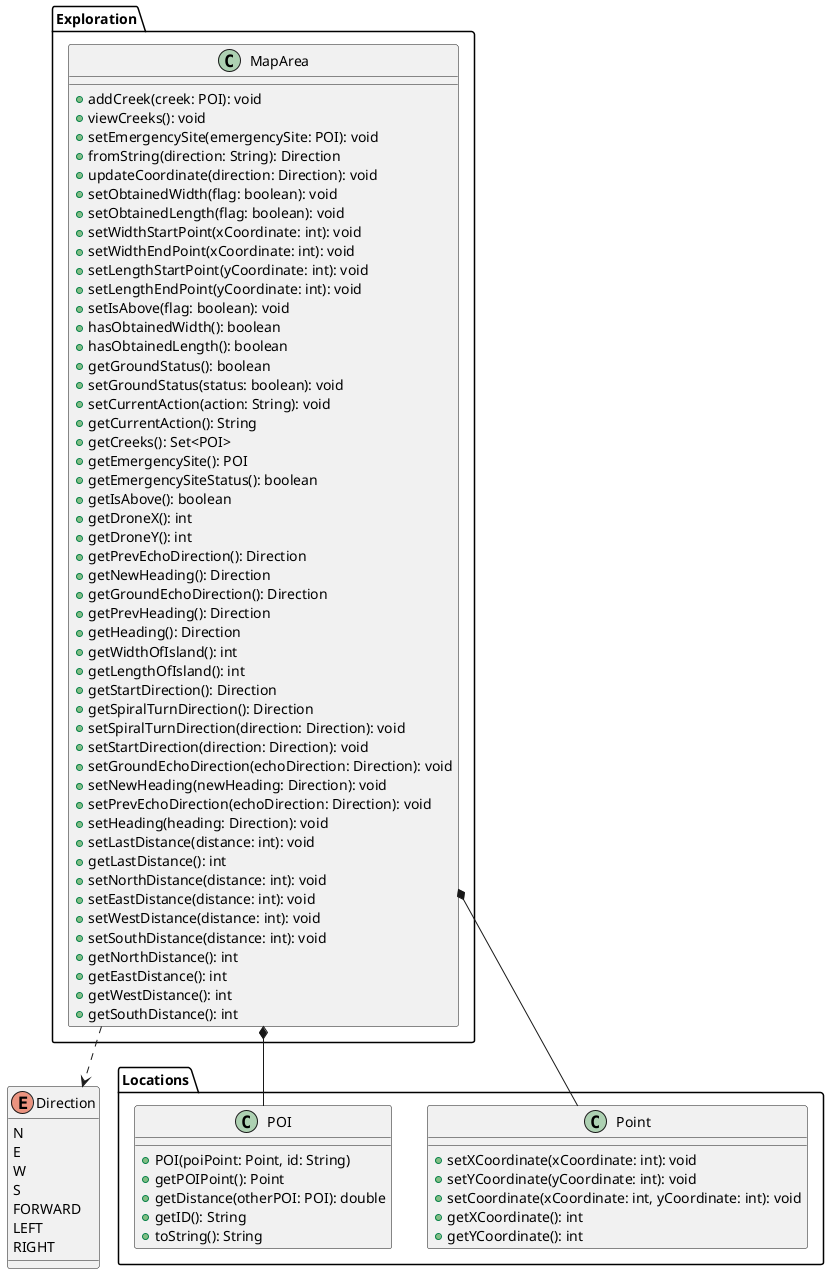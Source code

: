 @startuml "MapArea"

package Exploration {
    class MapArea {
        + addCreek(creek: POI): void
        + viewCreeks(): void
        + setEmergencySite(emergencySite: POI): void
        + fromString(direction: String): Direction
        + updateCoordinate(direction: Direction): void
        + setObtainedWidth(flag: boolean): void
        + setObtainedLength(flag: boolean): void
        + setWidthStartPoint(xCoordinate: int): void
        + setWidthEndPoint(xCoordinate: int): void
        + setLengthStartPoint(yCoordinate: int): void
        + setLengthEndPoint(yCoordinate: int): void
        + setIsAbove(flag: boolean): void
        + hasObtainedWidth(): boolean
        + hasObtainedLength(): boolean
        + getGroundStatus(): boolean
        + setGroundStatus(status: boolean): void
        + setCurrentAction(action: String): void
        + getCurrentAction(): String
        + getCreeks(): Set<POI>
        + getEmergencySite(): POI
        + getEmergencySiteStatus(): boolean
        + getIsAbove(): boolean
        + getDroneX(): int
        + getDroneY(): int
        + getPrevEchoDirection(): Direction
        + getNewHeading(): Direction
        + getGroundEchoDirection(): Direction
        + getPrevHeading(): Direction
        + getHeading(): Direction
        + getWidthOfIsland(): int
        + getLengthOfIsland(): int
        + getStartDirection(): Direction
        + getSpiralTurnDirection(): Direction
        + setSpiralTurnDirection(direction: Direction): void
        + setStartDirection(direction: Direction): void
        + setGroundEchoDirection(echoDirection: Direction): void
        + setNewHeading(newHeading: Direction): void
        + setPrevEchoDirection(echoDirection: Direction): void
        + setHeading(heading: Direction): void
        + setLastDistance(distance: int): void
        + getLastDistance(): int
        + setNorthDistance(distance: int): void
        + setEastDistance(distance: int): void
        + setWestDistance(distance: int): void
        + setSouthDistance(distance: int): void
        + getNorthDistance(): int
        + getEastDistance(): int
        + getWestDistance(): int
        + getSouthDistance(): int
    }
}

package Locations {
    class Point {
        + setXCoordinate(xCoordinate: int): void
        + setYCoordinate(yCoordinate: int): void
        + setCoordinate(xCoordinate: int, yCoordinate: int): void
        + getXCoordinate(): int
        + getYCoordinate(): int
    }
    class POI {
        + POI(poiPoint: Point, id: String)
        + getPOIPoint(): Point
        + getDistance(otherPOI: POI): double
        + getID(): String
        + toString(): String
    }
}

enum Direction {
    N
    E
    W
    S
    FORWARD
    LEFT
    RIGHT
}

MapArea *-- POI
MapArea *-- Point
MapArea ..> Direction

@enduml
